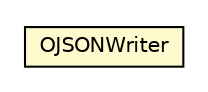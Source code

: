 #!/usr/local/bin/dot
#
# Class diagram 
# Generated by UMLGraph version R5_6-24-gf6e263 (http://www.umlgraph.org/)
#

digraph G {
	edge [fontname="Helvetica",fontsize=10,labelfontname="Helvetica",labelfontsize=10];
	node [fontname="Helvetica",fontsize=10,shape=plaintext];
	nodesep=0.25;
	ranksep=0.5;
	// com.orientechnologies.orient.core.serialization.serializer.OJSONWriter
	c2214042 [label=<<table title="com.orientechnologies.orient.core.serialization.serializer.OJSONWriter" border="0" cellborder="1" cellspacing="0" cellpadding="2" port="p" bgcolor="lemonChiffon" href="./OJSONWriter.html">
		<tr><td><table border="0" cellspacing="0" cellpadding="1">
<tr><td align="center" balign="center"> OJSONWriter </td></tr>
		</table></td></tr>
		</table>>, URL="./OJSONWriter.html", fontname="Helvetica", fontcolor="black", fontsize=10.0];
}

